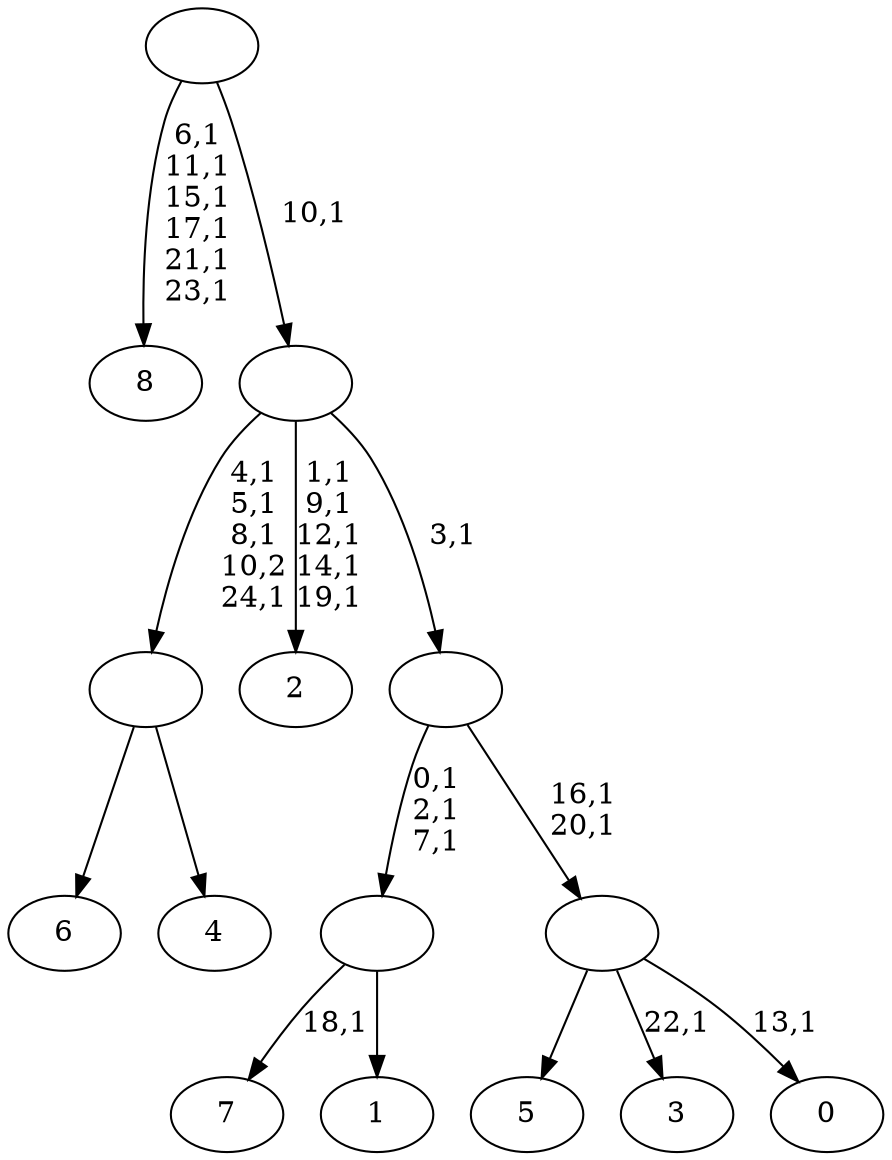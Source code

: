 digraph T {
	34 [label="8"]
	27 [label="7"]
	25 [label="6"]
	24 [label="5"]
	23 [label="4"]
	22 [label=""]
	18 [label="3"]
	16 [label="2"]
	10 [label="1"]
	9 [label=""]
	6 [label="0"]
	4 [label=""]
	2 [label=""]
	1 [label=""]
	0 [label=""]
	22 -> 25 [label=""]
	22 -> 23 [label=""]
	9 -> 27 [label="18,1"]
	9 -> 10 [label=""]
	4 -> 6 [label="13,1"]
	4 -> 18 [label="22,1"]
	4 -> 24 [label=""]
	2 -> 4 [label="16,1\n20,1"]
	2 -> 9 [label="0,1\n2,1\n7,1"]
	1 -> 16 [label="1,1\n9,1\n12,1\n14,1\n19,1"]
	1 -> 22 [label="4,1\n5,1\n8,1\n10,2\n24,1"]
	1 -> 2 [label="3,1"]
	0 -> 34 [label="6,1\n11,1\n15,1\n17,1\n21,1\n23,1"]
	0 -> 1 [label="10,1"]
}
